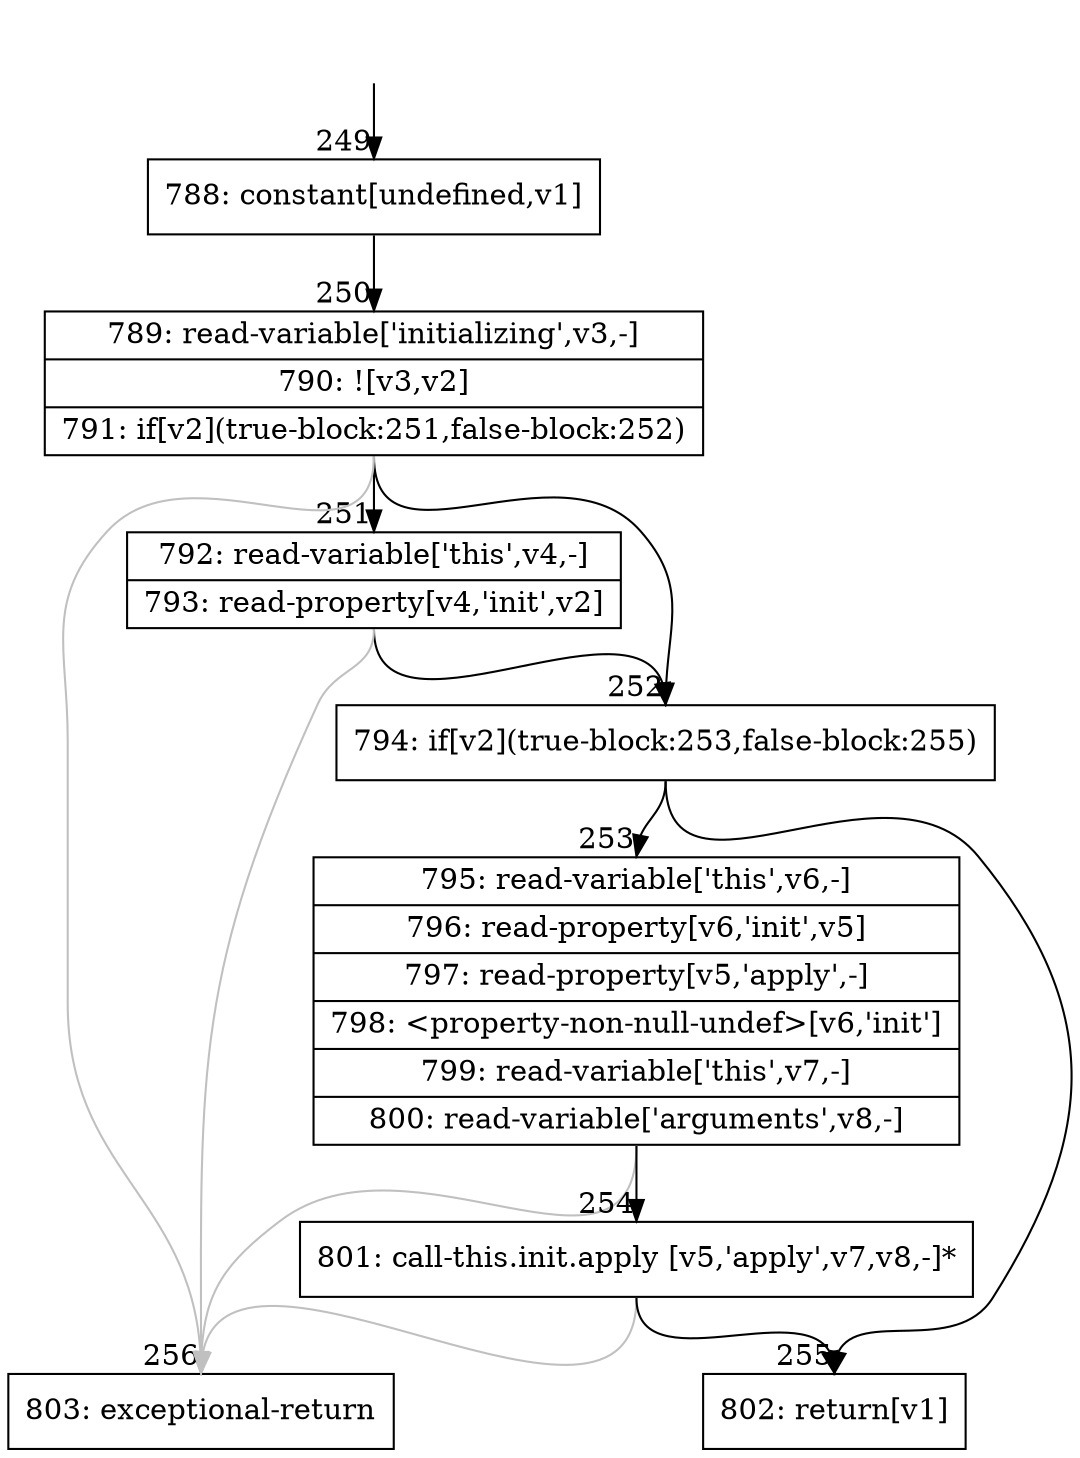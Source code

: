 digraph {
rankdir="TD"
BB_entry28[shape=none,label=""];
BB_entry28 -> BB249 [tailport=s, headport=n, headlabel="    249"]
BB249 [shape=record label="{788: constant[undefined,v1]}" ] 
BB249 -> BB250 [tailport=s, headport=n, headlabel="      250"]
BB250 [shape=record label="{789: read-variable['initializing',v3,-]|790: ![v3,v2]|791: if[v2](true-block:251,false-block:252)}" ] 
BB250 -> BB252 [tailport=s, headport=n, headlabel="      252"]
BB250 -> BB251 [tailport=s, headport=n, headlabel="      251"]
BB250 -> BB256 [tailport=s, headport=n, color=gray, headlabel="      256"]
BB251 [shape=record label="{792: read-variable['this',v4,-]|793: read-property[v4,'init',v2]}" ] 
BB251 -> BB252 [tailport=s, headport=n]
BB251 -> BB256 [tailport=s, headport=n, color=gray]
BB252 [shape=record label="{794: if[v2](true-block:253,false-block:255)}" ] 
BB252 -> BB253 [tailport=s, headport=n, headlabel="      253"]
BB252 -> BB255 [tailport=s, headport=n, headlabel="      255"]
BB253 [shape=record label="{795: read-variable['this',v6,-]|796: read-property[v6,'init',v5]|797: read-property[v5,'apply',-]|798: \<property-non-null-undef\>[v6,'init']|799: read-variable['this',v7,-]|800: read-variable['arguments',v8,-]}" ] 
BB253 -> BB254 [tailport=s, headport=n, headlabel="      254"]
BB253 -> BB256 [tailport=s, headport=n, color=gray]
BB254 [shape=record label="{801: call-this.init.apply [v5,'apply',v7,v8,-]*}" ] 
BB254 -> BB255 [tailport=s, headport=n]
BB254 -> BB256 [tailport=s, headport=n, color=gray]
BB255 [shape=record label="{802: return[v1]}" ] 
BB256 [shape=record label="{803: exceptional-return}" ] 
//#$~ 241
}
